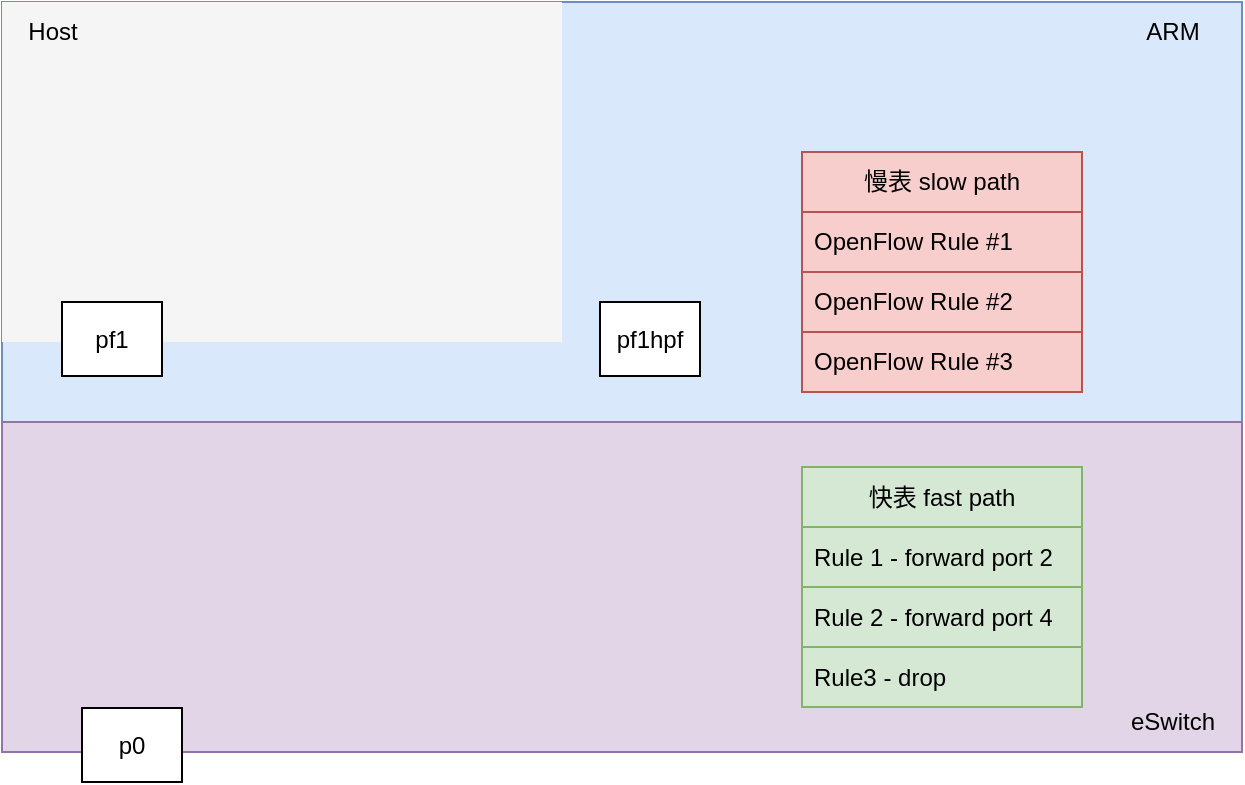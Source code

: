 <mxfile version="21.6.9" type="github">
  <diagram name="第 1 页" id="f-w1hROpVEtGUasfpLYD">
    <mxGraphModel dx="1379" dy="751" grid="1" gridSize="10" guides="1" tooltips="1" connect="1" arrows="1" fold="1" page="1" pageScale="1" pageWidth="827" pageHeight="1169" math="0" shadow="0">
      <root>
        <mxCell id="0" />
        <mxCell id="1" parent="0" />
        <mxCell id="GxHEq-_8IUy-u3DmbjPP-31" value="" style="rounded=0;whiteSpace=wrap;html=1;fillColor=#dae8fc;strokeColor=#6c8ebf;" vertex="1" parent="1">
          <mxGeometry x="90" y="220" width="620" height="210" as="geometry" />
        </mxCell>
        <mxCell id="GxHEq-_8IUy-u3DmbjPP-29" value="" style="rounded=0;whiteSpace=wrap;html=1;fillColor=#e1d5e7;strokeColor=#9673a6;" vertex="1" parent="1">
          <mxGeometry x="90" y="430" width="620" height="165" as="geometry" />
        </mxCell>
        <mxCell id="GxHEq-_8IUy-u3DmbjPP-19" value="快表 fast path" style="swimlane;fontStyle=0;childLayout=stackLayout;horizontal=1;startSize=30;horizontalStack=0;resizeParent=1;resizeParentMax=0;resizeLast=0;collapsible=1;marginBottom=0;whiteSpace=wrap;html=1;fillColor=#d5e8d4;strokeColor=#82b366;" vertex="1" parent="1">
          <mxGeometry x="490" y="452.5" width="140" height="120" as="geometry" />
        </mxCell>
        <mxCell id="GxHEq-_8IUy-u3DmbjPP-20" value="Rule 1 - forward port 2" style="text;align=left;verticalAlign=middle;spacingLeft=4;spacingRight=4;overflow=hidden;points=[[0,0.5],[1,0.5]];portConstraint=eastwest;rotatable=0;whiteSpace=wrap;html=1;fillColor=#d5e8d4;strokeColor=#82b366;" vertex="1" parent="GxHEq-_8IUy-u3DmbjPP-19">
          <mxGeometry y="30" width="140" height="30" as="geometry" />
        </mxCell>
        <mxCell id="GxHEq-_8IUy-u3DmbjPP-21" value="Rule 2 - forward port 4" style="text;strokeColor=#82b366;fillColor=#d5e8d4;align=left;verticalAlign=middle;spacingLeft=4;spacingRight=4;overflow=hidden;points=[[0,0.5],[1,0.5]];portConstraint=eastwest;rotatable=0;whiteSpace=wrap;html=1;" vertex="1" parent="GxHEq-_8IUy-u3DmbjPP-19">
          <mxGeometry y="60" width="140" height="30" as="geometry" />
        </mxCell>
        <mxCell id="GxHEq-_8IUy-u3DmbjPP-22" value="Rule3 - drop&amp;nbsp;" style="text;strokeColor=#82b366;fillColor=#d5e8d4;align=left;verticalAlign=middle;spacingLeft=4;spacingRight=4;overflow=hidden;points=[[0,0.5],[1,0.5]];portConstraint=eastwest;rotatable=0;whiteSpace=wrap;html=1;" vertex="1" parent="GxHEq-_8IUy-u3DmbjPP-19">
          <mxGeometry y="90" width="140" height="30" as="geometry" />
        </mxCell>
        <mxCell id="GxHEq-_8IUy-u3DmbjPP-23" value="慢表 slow path" style="swimlane;fontStyle=0;childLayout=stackLayout;horizontal=1;startSize=30;horizontalStack=0;resizeParent=1;resizeParentMax=0;resizeLast=0;collapsible=1;marginBottom=0;whiteSpace=wrap;html=1;fillColor=#f8cecc;strokeColor=#b85450;" vertex="1" parent="1">
          <mxGeometry x="490" y="295" width="140" height="120" as="geometry" />
        </mxCell>
        <mxCell id="GxHEq-_8IUy-u3DmbjPP-24" value="OpenFlow Rule #1" style="text;strokeColor=#b85450;fillColor=#f8cecc;align=left;verticalAlign=middle;spacingLeft=4;spacingRight=4;overflow=hidden;points=[[0,0.5],[1,0.5]];portConstraint=eastwest;rotatable=0;whiteSpace=wrap;html=1;" vertex="1" parent="GxHEq-_8IUy-u3DmbjPP-23">
          <mxGeometry y="30" width="140" height="30" as="geometry" />
        </mxCell>
        <mxCell id="GxHEq-_8IUy-u3DmbjPP-25" value="OpenFlow Rule #2" style="text;strokeColor=#b85450;fillColor=#f8cecc;align=left;verticalAlign=middle;spacingLeft=4;spacingRight=4;overflow=hidden;points=[[0,0.5],[1,0.5]];portConstraint=eastwest;rotatable=0;whiteSpace=wrap;html=1;" vertex="1" parent="GxHEq-_8IUy-u3DmbjPP-23">
          <mxGeometry y="60" width="140" height="30" as="geometry" />
        </mxCell>
        <mxCell id="GxHEq-_8IUy-u3DmbjPP-26" value="OpenFlow Rule #3" style="text;strokeColor=#b85450;fillColor=#f8cecc;align=left;verticalAlign=middle;spacingLeft=4;spacingRight=4;overflow=hidden;points=[[0,0.5],[1,0.5]];portConstraint=eastwest;rotatable=0;whiteSpace=wrap;html=1;" vertex="1" parent="GxHEq-_8IUy-u3DmbjPP-23">
          <mxGeometry y="90" width="140" height="30" as="geometry" />
        </mxCell>
        <mxCell id="GxHEq-_8IUy-u3DmbjPP-30" value="eSwitch" style="text;html=1;align=center;verticalAlign=middle;resizable=0;points=[];autosize=1;strokeColor=none;fillColor=none;" vertex="1" parent="1">
          <mxGeometry x="640" y="565" width="70" height="30" as="geometry" />
        </mxCell>
        <mxCell id="GxHEq-_8IUy-u3DmbjPP-33" value="" style="rounded=0;whiteSpace=wrap;html=1;fillColor=#f5f5f5;fontColor=#333333;strokeColor=none;" vertex="1" parent="1">
          <mxGeometry x="90" y="220" width="280" height="170" as="geometry" />
        </mxCell>
        <mxCell id="GxHEq-_8IUy-u3DmbjPP-34" value="ARM" style="text;html=1;align=center;verticalAlign=middle;resizable=0;points=[];autosize=1;strokeColor=none;fillColor=none;" vertex="1" parent="1">
          <mxGeometry x="650" y="220" width="50" height="30" as="geometry" />
        </mxCell>
        <mxCell id="GxHEq-_8IUy-u3DmbjPP-35" value="Host" style="text;html=1;align=center;verticalAlign=middle;resizable=0;points=[];autosize=1;strokeColor=none;fillColor=none;" vertex="1" parent="1">
          <mxGeometry x="90" y="220" width="50" height="30" as="geometry" />
        </mxCell>
        <mxCell id="GxHEq-_8IUy-u3DmbjPP-36" value="p0" style="rounded=0;whiteSpace=wrap;html=1;" vertex="1" parent="1">
          <mxGeometry x="130" y="573" width="50" height="37" as="geometry" />
        </mxCell>
        <mxCell id="GxHEq-_8IUy-u3DmbjPP-37" value="pf1" style="rounded=0;whiteSpace=wrap;html=1;" vertex="1" parent="1">
          <mxGeometry x="120" y="370" width="50" height="37" as="geometry" />
        </mxCell>
        <mxCell id="GxHEq-_8IUy-u3DmbjPP-38" value="pf1hpf" style="rounded=0;whiteSpace=wrap;html=1;" vertex="1" parent="1">
          <mxGeometry x="389" y="370" width="50" height="37" as="geometry" />
        </mxCell>
      </root>
    </mxGraphModel>
  </diagram>
</mxfile>
